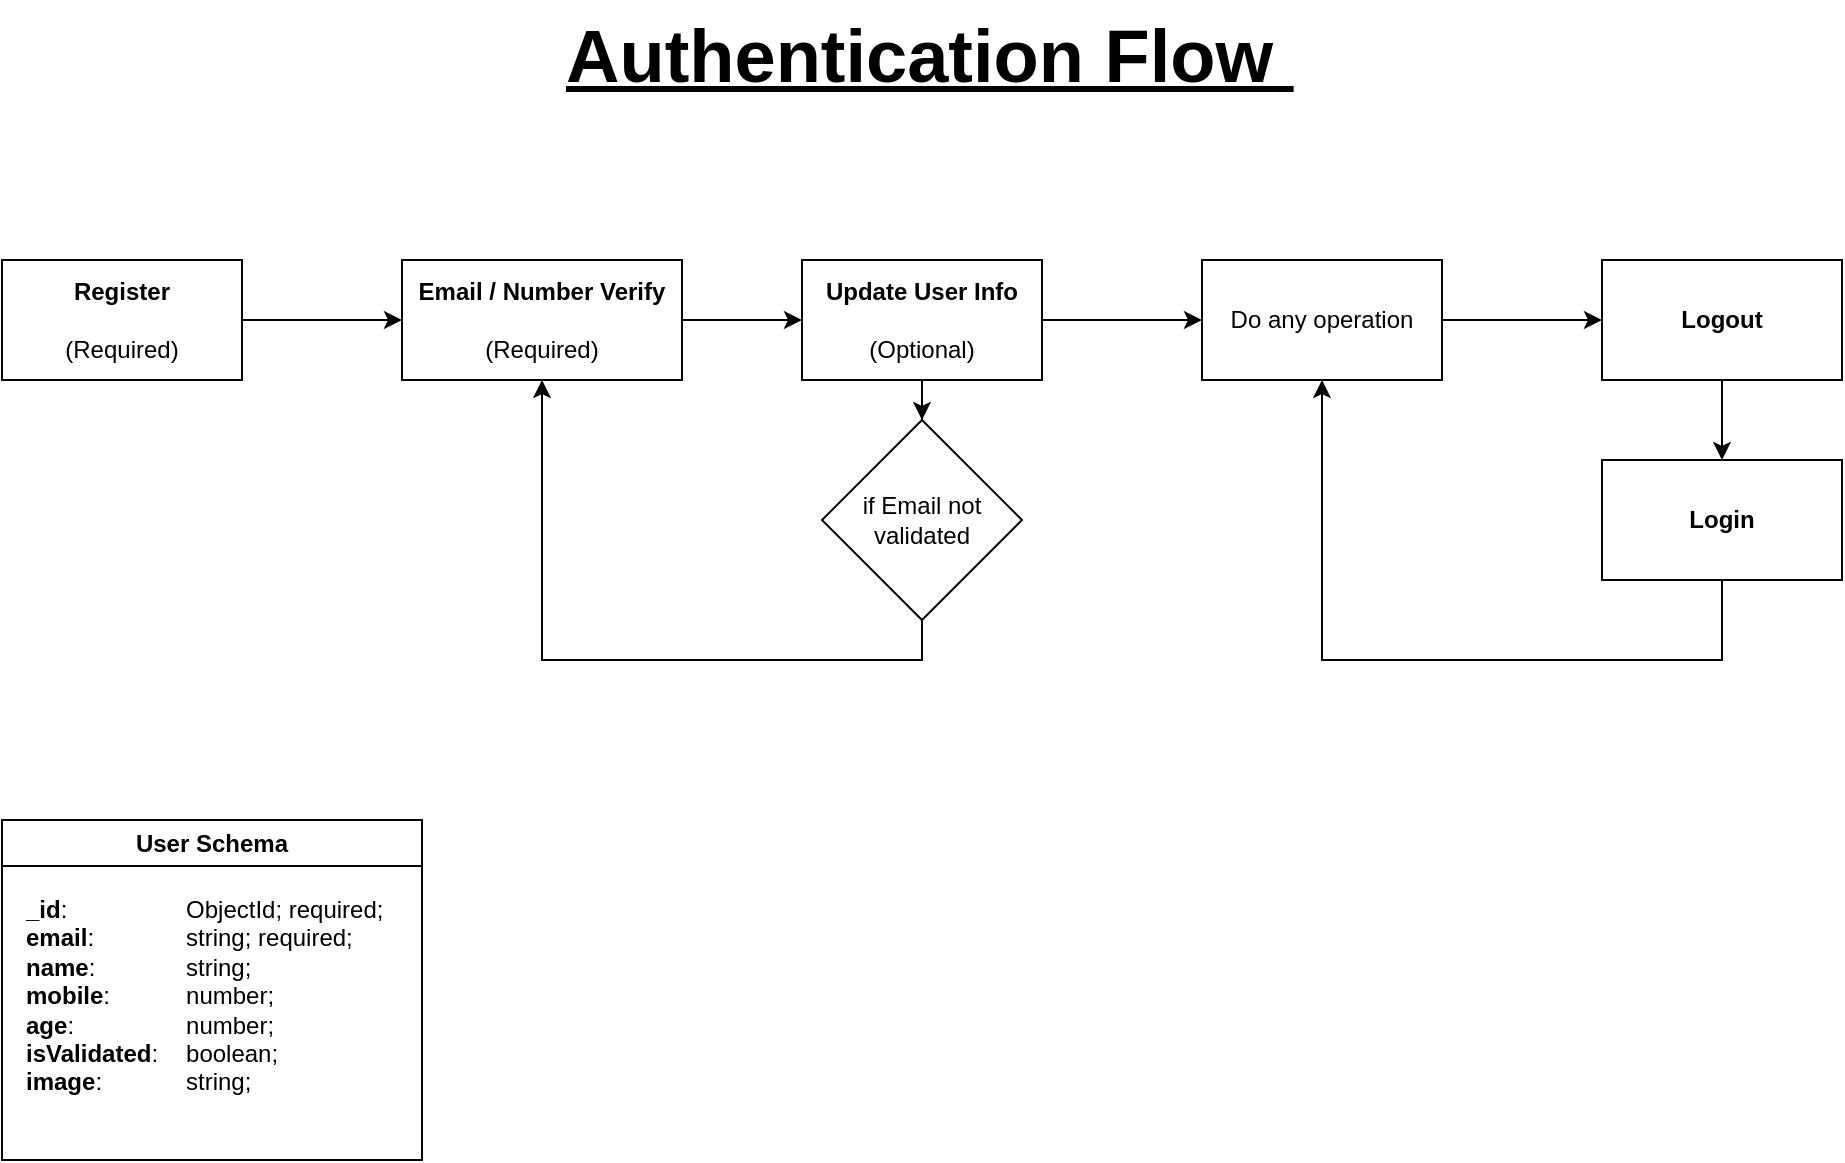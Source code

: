 <mxfile version="24.7.5">
  <diagram name="Page-1" id="foATsIJrTRIfaARtOHlN">
    <mxGraphModel dx="797" dy="791" grid="1" gridSize="10" guides="1" tooltips="1" connect="1" arrows="1" fold="1" page="0" pageScale="1" pageWidth="850" pageHeight="1100" math="0" shadow="0">
      <root>
        <mxCell id="0" />
        <mxCell id="1" parent="0" />
        <mxCell id="GIBhxN5L0psptUo5hFjZ-3" value="" style="edgeStyle=orthogonalEdgeStyle;rounded=0;orthogonalLoop=1;jettySize=auto;html=1;" edge="1" parent="1" source="GIBhxN5L0psptUo5hFjZ-1" target="GIBhxN5L0psptUo5hFjZ-2">
          <mxGeometry relative="1" as="geometry" />
        </mxCell>
        <mxCell id="GIBhxN5L0psptUo5hFjZ-1" value="&lt;b&gt;Register&lt;/b&gt;&lt;br&gt;&lt;br&gt;(Required)" style="rounded=0;whiteSpace=wrap;html=1;" vertex="1" parent="1">
          <mxGeometry x="40" y="80" width="120" height="60" as="geometry" />
        </mxCell>
        <mxCell id="GIBhxN5L0psptUo5hFjZ-5" value="" style="edgeStyle=orthogonalEdgeStyle;rounded=0;orthogonalLoop=1;jettySize=auto;html=1;" edge="1" parent="1" source="GIBhxN5L0psptUo5hFjZ-2" target="GIBhxN5L0psptUo5hFjZ-4">
          <mxGeometry relative="1" as="geometry" />
        </mxCell>
        <mxCell id="GIBhxN5L0psptUo5hFjZ-2" value="&lt;b&gt;Email / Number Verify&lt;/b&gt;&lt;div&gt;&lt;br&gt;&lt;/div&gt;&lt;div&gt;(Required)&lt;br&gt;&lt;/div&gt;" style="whiteSpace=wrap;html=1;rounded=0;" vertex="1" parent="1">
          <mxGeometry x="240" y="80" width="140" height="60" as="geometry" />
        </mxCell>
        <mxCell id="GIBhxN5L0psptUo5hFjZ-7" value="" style="edgeStyle=orthogonalEdgeStyle;rounded=0;orthogonalLoop=1;jettySize=auto;html=1;" edge="1" parent="1" source="GIBhxN5L0psptUo5hFjZ-4" target="GIBhxN5L0psptUo5hFjZ-6">
          <mxGeometry relative="1" as="geometry" />
        </mxCell>
        <mxCell id="GIBhxN5L0psptUo5hFjZ-11" value="" style="edgeStyle=orthogonalEdgeStyle;rounded=0;orthogonalLoop=1;jettySize=auto;html=1;" edge="1" parent="1" source="GIBhxN5L0psptUo5hFjZ-4" target="GIBhxN5L0psptUo5hFjZ-10">
          <mxGeometry relative="1" as="geometry" />
        </mxCell>
        <mxCell id="GIBhxN5L0psptUo5hFjZ-4" value="&lt;b&gt;Update User Info&lt;/b&gt;&lt;div&gt;&lt;br&gt;&lt;/div&gt;&lt;div&gt;(Optional)&lt;br&gt;&lt;/div&gt;" style="whiteSpace=wrap;html=1;rounded=0;" vertex="1" parent="1">
          <mxGeometry x="440" y="80" width="120" height="60" as="geometry" />
        </mxCell>
        <mxCell id="GIBhxN5L0psptUo5hFjZ-16" value="" style="edgeStyle=orthogonalEdgeStyle;rounded=0;orthogonalLoop=1;jettySize=auto;html=1;" edge="1" parent="1" source="GIBhxN5L0psptUo5hFjZ-6" target="GIBhxN5L0psptUo5hFjZ-15">
          <mxGeometry relative="1" as="geometry" />
        </mxCell>
        <mxCell id="GIBhxN5L0psptUo5hFjZ-6" value="Do any operation" style="whiteSpace=wrap;html=1;rounded=0;" vertex="1" parent="1">
          <mxGeometry x="640" y="80" width="120" height="60" as="geometry" />
        </mxCell>
        <mxCell id="GIBhxN5L0psptUo5hFjZ-14" style="edgeStyle=orthogonalEdgeStyle;rounded=0;orthogonalLoop=1;jettySize=auto;html=1;exitX=0.5;exitY=1;exitDx=0;exitDy=0;" edge="1" parent="1" source="GIBhxN5L0psptUo5hFjZ-10" target="GIBhxN5L0psptUo5hFjZ-2">
          <mxGeometry relative="1" as="geometry" />
        </mxCell>
        <mxCell id="GIBhxN5L0psptUo5hFjZ-10" value="if Email not validated" style="rhombus;whiteSpace=wrap;html=1;rounded=0;" vertex="1" parent="1">
          <mxGeometry x="450" y="160" width="100" height="100" as="geometry" />
        </mxCell>
        <mxCell id="GIBhxN5L0psptUo5hFjZ-18" value="" style="edgeStyle=orthogonalEdgeStyle;rounded=0;orthogonalLoop=1;jettySize=auto;html=1;" edge="1" parent="1" source="GIBhxN5L0psptUo5hFjZ-15" target="GIBhxN5L0psptUo5hFjZ-17">
          <mxGeometry relative="1" as="geometry" />
        </mxCell>
        <mxCell id="GIBhxN5L0psptUo5hFjZ-15" value="&lt;b&gt;Logout&lt;/b&gt;" style="whiteSpace=wrap;html=1;rounded=0;" vertex="1" parent="1">
          <mxGeometry x="840" y="80" width="120" height="60" as="geometry" />
        </mxCell>
        <mxCell id="GIBhxN5L0psptUo5hFjZ-26" style="edgeStyle=orthogonalEdgeStyle;rounded=0;orthogonalLoop=1;jettySize=auto;html=1;exitX=0.5;exitY=1;exitDx=0;exitDy=0;entryX=0.5;entryY=1;entryDx=0;entryDy=0;" edge="1" parent="1" source="GIBhxN5L0psptUo5hFjZ-17" target="GIBhxN5L0psptUo5hFjZ-6">
          <mxGeometry relative="1" as="geometry">
            <Array as="points">
              <mxPoint x="900" y="280" />
              <mxPoint x="700" y="280" />
            </Array>
          </mxGeometry>
        </mxCell>
        <mxCell id="GIBhxN5L0psptUo5hFjZ-17" value="&lt;b&gt;Login&lt;/b&gt;" style="whiteSpace=wrap;html=1;rounded=0;" vertex="1" parent="1">
          <mxGeometry x="840" y="180" width="120" height="60" as="geometry" />
        </mxCell>
        <mxCell id="GIBhxN5L0psptUo5hFjZ-21" value="&lt;h1 style=&quot;text-align: center; margin-top: 0px;&quot;&gt;&lt;span style=&quot;background-color: initial; font-size: 37px;&quot;&gt;&lt;u&gt;Authentication Flow&lt;span style=&quot;font-weight: 400;&quot;&gt;&amp;nbsp;&lt;/span&gt;&lt;/u&gt;&lt;/span&gt;&lt;br&gt;&lt;/h1&gt;" style="text;html=1;whiteSpace=wrap;overflow=hidden;rounded=0;" vertex="1" parent="1">
          <mxGeometry x="320" y="-50" width="380" height="70" as="geometry" />
        </mxCell>
        <mxCell id="GIBhxN5L0psptUo5hFjZ-22" value="User Schema" style="swimlane;whiteSpace=wrap;html=1;" vertex="1" parent="1">
          <mxGeometry x="40" y="360" width="210" height="170" as="geometry">
            <mxRectangle x="40" y="370" width="110" height="30" as="alternateBounds" />
          </mxGeometry>
        </mxCell>
        <mxCell id="GIBhxN5L0psptUo5hFjZ-24" value="&lt;div&gt;&lt;div&gt;&lt;span style=&quot;background-color: initial;&quot;&gt;&lt;b&gt;_id&lt;/b&gt;:&lt;span style=&quot;white-space: pre;&quot;&gt;&#x9;&lt;/span&gt;&lt;span style=&quot;white-space: pre;&quot;&gt;&#x9;&lt;/span&gt;&lt;span style=&quot;white-space: pre;&quot;&gt;&#x9;&lt;/span&gt;ObjectId; required;&lt;/span&gt;&lt;/div&gt;&lt;div&gt;&lt;b style=&quot;background-color: initial;&quot;&gt;email&lt;/b&gt;&lt;span style=&quot;background-color: initial;&quot;&gt;: &lt;/span&gt;&lt;span style=&quot;background-color: initial; white-space: pre;&quot;&gt;&#x9;&lt;/span&gt;&lt;span style=&quot;background-color: initial; white-space: pre;&quot;&gt;&#x9;&lt;/span&gt;&lt;span style=&quot;background-color: initial;&quot;&gt;string; required;&lt;/span&gt;&lt;br&gt;&lt;/div&gt;&lt;div&gt;&lt;span style=&quot;background-color: initial;&quot;&gt;&lt;b&gt;name&lt;/b&gt;: &lt;span style=&quot;white-space: pre;&quot;&gt;&#x9;&lt;span style=&quot;white-space: pre;&quot;&gt;&#x9;&lt;/span&gt;&lt;/span&gt;string;&lt;/span&gt;&lt;br&gt;&lt;/div&gt;&lt;/div&gt;&lt;div&gt;&lt;div&gt;&lt;b&gt;mobile&lt;/b&gt;: &lt;span style=&quot;white-space: pre;&quot;&gt;&#x9;&lt;span style=&quot;white-space: pre;&quot;&gt;&#x9;&lt;/span&gt;&lt;/span&gt;number;&lt;/div&gt;&lt;div&gt;&lt;div&gt;&lt;span style=&quot;background-color: initial;&quot;&gt;&lt;b&gt;age&lt;/b&gt;: &lt;span style=&quot;white-space: pre;&quot;&gt;&#x9;&lt;span style=&quot;white-space: pre;&quot;&gt;&#x9;&lt;/span&gt;&lt;/span&gt;number;&lt;/span&gt;&lt;br&gt;&lt;/div&gt;&lt;div&gt;&lt;span style=&quot;background-color: initial;&quot;&gt;&lt;b&gt;isValidated&lt;/b&gt;: &lt;span style=&quot;white-space: pre;&quot;&gt;&#x9;&lt;/span&gt;boolean;&lt;/span&gt;&lt;br&gt;&lt;/div&gt;&lt;/div&gt;&lt;div&gt;&lt;b&gt;image&lt;/b&gt;:&lt;span style=&quot;white-space: pre;&quot;&gt;&#x9;&lt;/span&gt;&lt;span style=&quot;white-space: pre;&quot;&gt;&#x9;&lt;/span&gt;string;&lt;/div&gt;&lt;div&gt;&lt;br&gt;&lt;/div&gt;&lt;/div&gt;" style="text;html=1;align=left;verticalAlign=middle;whiteSpace=wrap;rounded=0;" vertex="1" parent="GIBhxN5L0psptUo5hFjZ-22">
          <mxGeometry x="10" y="30" width="190" height="130" as="geometry" />
        </mxCell>
      </root>
    </mxGraphModel>
  </diagram>
</mxfile>
